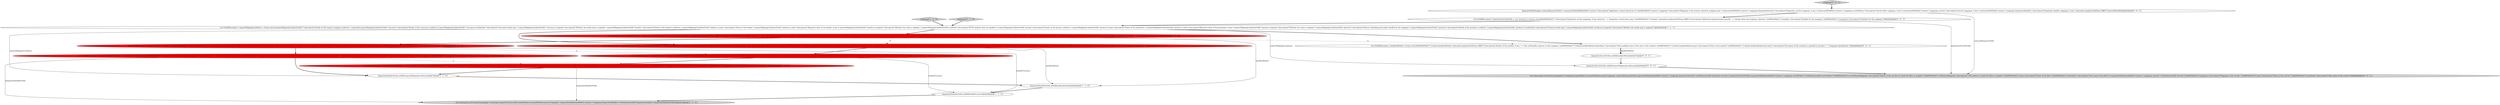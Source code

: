 digraph {
15 [style = filled, label = "mappings['0', '0', '1']", fillcolor = lightgray, shape = diamond image = "AAA0AAABBB3BBB"];
8 [style = filled, label = "dispatcherHandlerFields.addAll(requestMappingConditions)@@@7@@@['1', '1', '0']", fillcolor = white, shape = ellipse image = "AAA0AAABBB1BBB"];
3 [style = filled, label = "List<FieldDescriptor> dispatcherHandlerFields = new ArrayList<>(Arrays.asList(fieldWithPath(\"*\").description(\"Dispatcher handler mappings, if any, keyed by \" + \"dispatcher handler bean name.\"),fieldWithPath(\"*.((.details\").optional().type(JsonFieldType.OBJECT).description(\"Additional implementation-specific \" + \"details about the mapping. Optional.\"),fieldWithPath(\"*.((.handler\").description(\"Handler for the mapping.\"),fieldWithPath(\"*.((.predicate\").description(\"Predicate for the mapping.\")))@@@6@@@['1', '0', '0']", fillcolor = red, shape = ellipse image = "AAA1AAABBB1BBB"];
9 [style = filled, label = "List<FieldDescriptor> handlerFunction = Arrays.asList(fieldWithPath(\"*.((.details.handlerFunction\").optional().type(JsonFieldType.OBJECT).description(\"Details of the function, if any, that will handle requests to this mapping.\"),fieldWithPath(\"*.((.details.handlerFunction.className\").type(JsonFieldType.STRING).description(\"Fully qualified name of the class of the function.\"))@@@5@@@['0', '1', '0']", fillcolor = red, shape = ellipse image = "AAA1AAABBB2BBB"];
10 [style = filled, label = "mappings['0', '1', '0']", fillcolor = lightgray, shape = diamond image = "AAA0AAABBB2BBB"];
1 [style = filled, label = "this.client.get().uri(\"/actuator/mappings\").exchange().expectStatus().isOk().expectBody().consumeWith(document(\"mappings\",responseFields(beneathPath(\"contexts.*.mappings.dispatcherHandlers\").withSubsectionId(\"dispatcher-handlers\"),dispatcherHandlerFields)))@@@10@@@['1', '1', '0']", fillcolor = lightgray, shape = ellipse image = "AAA0AAABBB1BBB"];
11 [style = filled, label = "List<FieldDescriptor> dispatcherHandlerFields = new ArrayList<>(Arrays.asList(fieldWithPath(\"*\").description(\"Dispatcher handler mappings, if any, keyed by dispatcher handler bean name.\"),fieldWithPath(\"*.((.details\").optional().type(JsonFieldType.OBJECT).description(\"Additional implementation-specific details about the mapping. Optional.\"),fieldWithPath(\"*.((.handler\").description(\"Handler for the mapping.\"),fieldWithPath(\"*.((.predicate\").description(\"Predicate for the mapping.\")))@@@6@@@['0', '1', '0']", fillcolor = red, shape = ellipse image = "AAA1AAABBB2BBB"];
13 [style = filled, label = "dispatcherServletFields.addAll(handlerMethod)@@@7@@@['0', '0', '1']", fillcolor = white, shape = ellipse image = "AAA0AAABBB3BBB"];
16 [style = filled, label = "ResponseFieldsSnippet commonResponseFields = responseFields(fieldWithPath(\"contexts\").description(\"Application contexts keyed by id.\"),fieldWithPath(\"contexts.*.mappings\").description(\"Mappings in the context, keyed by mapping type.\"),subsectionWithPath(\"contexts.*.mappings.dispatcherServlets\").description(\"Dispatcher servlet mappings, if any.\"),subsectionWithPath(\"contexts.*.mappings.servletFilters\").description(\"Servlet filter mappings, if any.\"),subsectionWithPath(\"contexts.*.mappings.servlets\").description(\"Servlet mappings, if any.\"),subsectionWithPath(\"contexts.*.mappings.dispatcherHandlers\").description(\"Dispatcher handler mappings, if any.\").optional().type(JsonFieldType.OBJECT),parentIdField())@@@3@@@['0', '0', '1']", fillcolor = white, shape = ellipse image = "AAA0AAABBB3BBB"];
4 [style = filled, label = "List<FieldDescriptor> requestMappingConditions = Arrays.asList(requestMappingConditionField(\"\").description(\"Details of the request mapping conditions.\").optional(),requestMappingConditionField(\".consumes\").description(\"Details of the consumes condition\"),requestMappingConditionField(\".consumes.((.mediaType\").description(\"Consumed media type.\"),requestMappingConditionField(\".consumes.((.negated\").description(\"Whether the media type is negated.\"),requestMappingConditionField(\".headers\").description(\"Details of the headers condition.\"),requestMappingConditionField(\".headers.((.name\").description(\"Name of the header.\"),requestMappingConditionField(\".headers.((.value\").description(\"Required value of the header, if any.\"),requestMappingConditionField(\".headers.((.negated\").description(\"Whether the value is negated.\"),requestMappingConditionField(\".methods\").description(\"HTTP methods that are handled.\"),requestMappingConditionField(\".params\").description(\"Details of the params condition.\"),requestMappingConditionField(\".params.((.name\").description(\"Name of the parameter.\"),requestMappingConditionField(\".params.((.value\").description(\"Required value of the parameter, if any.\"),requestMappingConditionField(\".params.((.negated\").description(\"Whether the value is negated.\"),requestMappingConditionField(\".patterns\").description(\"Patterns identifying the paths handled by the mapping.\"),requestMappingConditionField(\".produces\").description(\"Details of the produces condition.\"),requestMappingConditionField(\".produces.((.mediaType\").description(\"Produced media type.\"),requestMappingConditionField(\".produces.((.negated\").description(\"Whether the media type is negated.\"))@@@5@@@['1', '1', '1']", fillcolor = white, shape = ellipse image = "AAA0AAABBB1BBB"];
2 [style = filled, label = "List<FieldDescriptor> handlerFunction = Arrays.asList(fieldWithPath(\"*.((.details.handlerFunction\").optional().type(JsonFieldType.OBJECT).description(\"Details of the function, if any, that will handle \" + \"requests to this mapping.\"),fieldWithPath(\"*.((.details.handlerFunction.className\").type(JsonFieldType.STRING).description(\"Fully qualified name of the class of the function.\"))@@@5@@@['1', '0', '0']", fillcolor = red, shape = ellipse image = "AAA1AAABBB1BBB"];
6 [style = filled, label = "List<FieldDescriptor> handlerMethod = Arrays.asList(fieldWithPath(\"*.((.details.handlerMethod\").optional().type(JsonFieldType.OBJECT).description(\"Details of the method, if any, \" + \"that will handle requests to this mapping.\"),fieldWithPath(\"*.((.details.handlerMethod.className\").type(JsonFieldType.STRING).description(\"Fully qualified name of the class of the method.\"),fieldWithPath(\"*.((.details.handlerMethod.name\").type(JsonFieldType.STRING).description(\"Name of the method.\"),fieldWithPath(\"*.((.details.handlerMethod.descriptor\").type(JsonFieldType.STRING).description(\"Descriptor of the method as specified in the Java \" + \"Language Specification.\"))@@@4@@@['1', '0', '0']", fillcolor = red, shape = ellipse image = "AAA1AAABBB1BBB"];
12 [style = filled, label = "List<FieldDescriptor> handlerMethod = Arrays.asList(fieldWithPath(\"*.((.details.handlerMethod\").optional().type(JsonFieldType.OBJECT).description(\"Details of the method, if any, that will handle requests to this mapping.\"),fieldWithPath(\"*.((.details.handlerMethod.className\").type(JsonFieldType.STRING).description(\"Fully qualified name of the class of the method.\"),fieldWithPath(\"*.((.details.handlerMethod.name\").type(JsonFieldType.STRING).description(\"Name of the method.\"),fieldWithPath(\"*.((.details.handlerMethod.descriptor\").type(JsonFieldType.STRING).description(\"Descriptor of the method as specified in the Java Language Specification.\"))@@@4@@@['0', '1', '0']", fillcolor = red, shape = ellipse image = "AAA1AAABBB2BBB"];
17 [style = filled, label = "List<FieldDescriptor> handlerMethod = Arrays.asList(fieldWithPath(\"*.((.details.handlerMethod\").optional().type(JsonFieldType.OBJECT).description(\"Details of the method, if any, \" + \"that will handle requests to this mapping.\"),fieldWithPath(\"*.((.details.handlerMethod.className\").description(\"Fully qualified name of the class of the method.\"),fieldWithPath(\"*.((.details.handlerMethod.name\").description(\"Name of the method.\"),fieldWithPath(\"*.((.details.handlerMethod.descriptor\").description(\"Descriptor of the method as specified in the Java \" + \"Language Specification.\"))@@@6@@@['0', '0', '1']", fillcolor = white, shape = ellipse image = "AAA0AAABBB3BBB"];
0 [style = filled, label = "dispatcherHandlerFields.addAll(handlerMethod)@@@8@@@['1', '1', '0']", fillcolor = white, shape = ellipse image = "AAA0AAABBB1BBB"];
5 [style = filled, label = "mappings['1', '0', '0']", fillcolor = lightgray, shape = diamond image = "AAA0AAABBB1BBB"];
19 [style = filled, label = "this.client.get().uri(\"/actuator/mappings\").exchange().expectBody().consumeWith(document(\"mappings\",commonResponseFields,responseFields(beneathPath(\"contexts.*.mappings.dispatcherServlets\").withSubsectionId(\"dispatcher-servlets\"),dispatcherServletFields),responseFields(beneathPath(\"contexts.*.mappings.servletFilters\").withSubsectionId(\"servlet-filters\"),fieldWithPath(\"((.servletNameMappings\").description(\"Names of the servlets to which the filter is mapped.\"),fieldWithPath(\"((.urlPatternMappings\").description(\"URL pattern to which the filter is mapped.\"),fieldWithPath(\"((.name\").description(\"Name of the filter.\"),fieldWithPath(\"((.className\").description(\"Class name of the filter\")),responseFields(beneathPath(\"contexts.*.mappings.servlets\").withSubsectionId(\"servlets\"),fieldWithPath(\"((.mappings\").description(\"Mappings of the servlet.\"),fieldWithPath(\"((.name\").description(\"Name of the servlet.\"),fieldWithPath(\"((.className\").description(\"Class name of the servlet\"))))@@@9@@@['0', '0', '1']", fillcolor = lightgray, shape = ellipse image = "AAA0AAABBB3BBB"];
7 [style = filled, label = "dispatcherHandlerFields.addAll(handlerFunction)@@@9@@@['1', '1', '0']", fillcolor = white, shape = ellipse image = "AAA0AAABBB1BBB"];
14 [style = filled, label = "dispatcherServletFields.addAll(requestMappingConditions)@@@8@@@['0', '0', '1']", fillcolor = white, shape = ellipse image = "AAA0AAABBB3BBB"];
18 [style = filled, label = "List<FieldDescriptor> dispatcherServletFields = new ArrayList<>(Arrays.asList(fieldWithPath(\"*\").description(\"Dispatcher servlet mappings, if any, keyed by \" + \"dispatcher servlet bean name.\"),fieldWithPath(\"*.((.details\").optional().type(JsonFieldType.OBJECT).description(\"Additional implementation-specific \" + \"details about the mapping. Optional.\"),fieldWithPath(\"*.((.handler\").description(\"Handler for the mapping.\"),fieldWithPath(\"*.((.predicate\").description(\"Predicate for the mapping.\")))@@@4@@@['0', '0', '1']", fillcolor = white, shape = ellipse image = "AAA0AAABBB3BBB"];
12->0 [style = solid, label="handlerMethod"];
16->18 [style = bold, label=""];
7->1 [style = bold, label=""];
9->11 [style = bold, label=""];
4->17 [style = bold, label=""];
3->1 [style = solid, label="dispatcherHandlerFields"];
4->6 [style = bold, label=""];
17->13 [style = solid, label="handlerMethod"];
2->3 [style = bold, label=""];
2->7 [style = solid, label="handlerFunction"];
4->14 [style = solid, label="requestMappingConditions"];
11->1 [style = solid, label="dispatcherHandlerFields"];
14->19 [style = bold, label=""];
9->7 [style = solid, label="handlerFunction"];
6->17 [style = dashed, label="0"];
12->9 [style = bold, label=""];
15->16 [style = bold, label=""];
4->8 [style = solid, label="requestMappingConditions"];
0->7 [style = bold, label=""];
6->2 [style = bold, label=""];
6->12 [style = dashed, label="0"];
8->0 [style = bold, label=""];
18->4 [style = bold, label=""];
2->9 [style = dashed, label="0"];
18->19 [style = solid, label="dispatcherServletFields"];
3->8 [style = bold, label=""];
5->4 [style = bold, label=""];
10->4 [style = bold, label=""];
4->12 [style = bold, label=""];
11->8 [style = bold, label=""];
16->19 [style = solid, label="commonResponseFields"];
17->13 [style = bold, label=""];
13->14 [style = bold, label=""];
6->0 [style = solid, label="handlerMethod"];
3->11 [style = dashed, label="0"];
}
